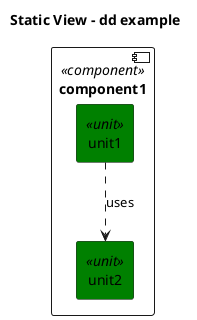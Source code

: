 /'
   # *******************************************************************************
   # Copyright (c) 2024 Contributors to the Eclipse Foundation
   #
   # See the NOTICE file(s) distributed with this work for additional
   # information regarding copyright ownership.
   #
   # This program and the accompanying materials are made available under the
   # terms of the Apache License Version 2.0 which is available at
   # https://www.apache.org/licenses/LICENSE-2.0
   #
   # SPDX-License-Identifier: Apache-2.0
   # *******************************************************************************
'/
..

@startuml

title Static View - dd example

skinparam component {
    BackgroundColor<<component>> white
}

skinparam rectangle {
    BackgroundColor<<unit>> green
}

' Define Features
component "component1" <<component>> {
    rectangle "unit1" as unit1 <<unit>>
    rectangle "unit2" as unit2 <<unit>>
}

unit1 ..> unit2 : uses

@enduml
